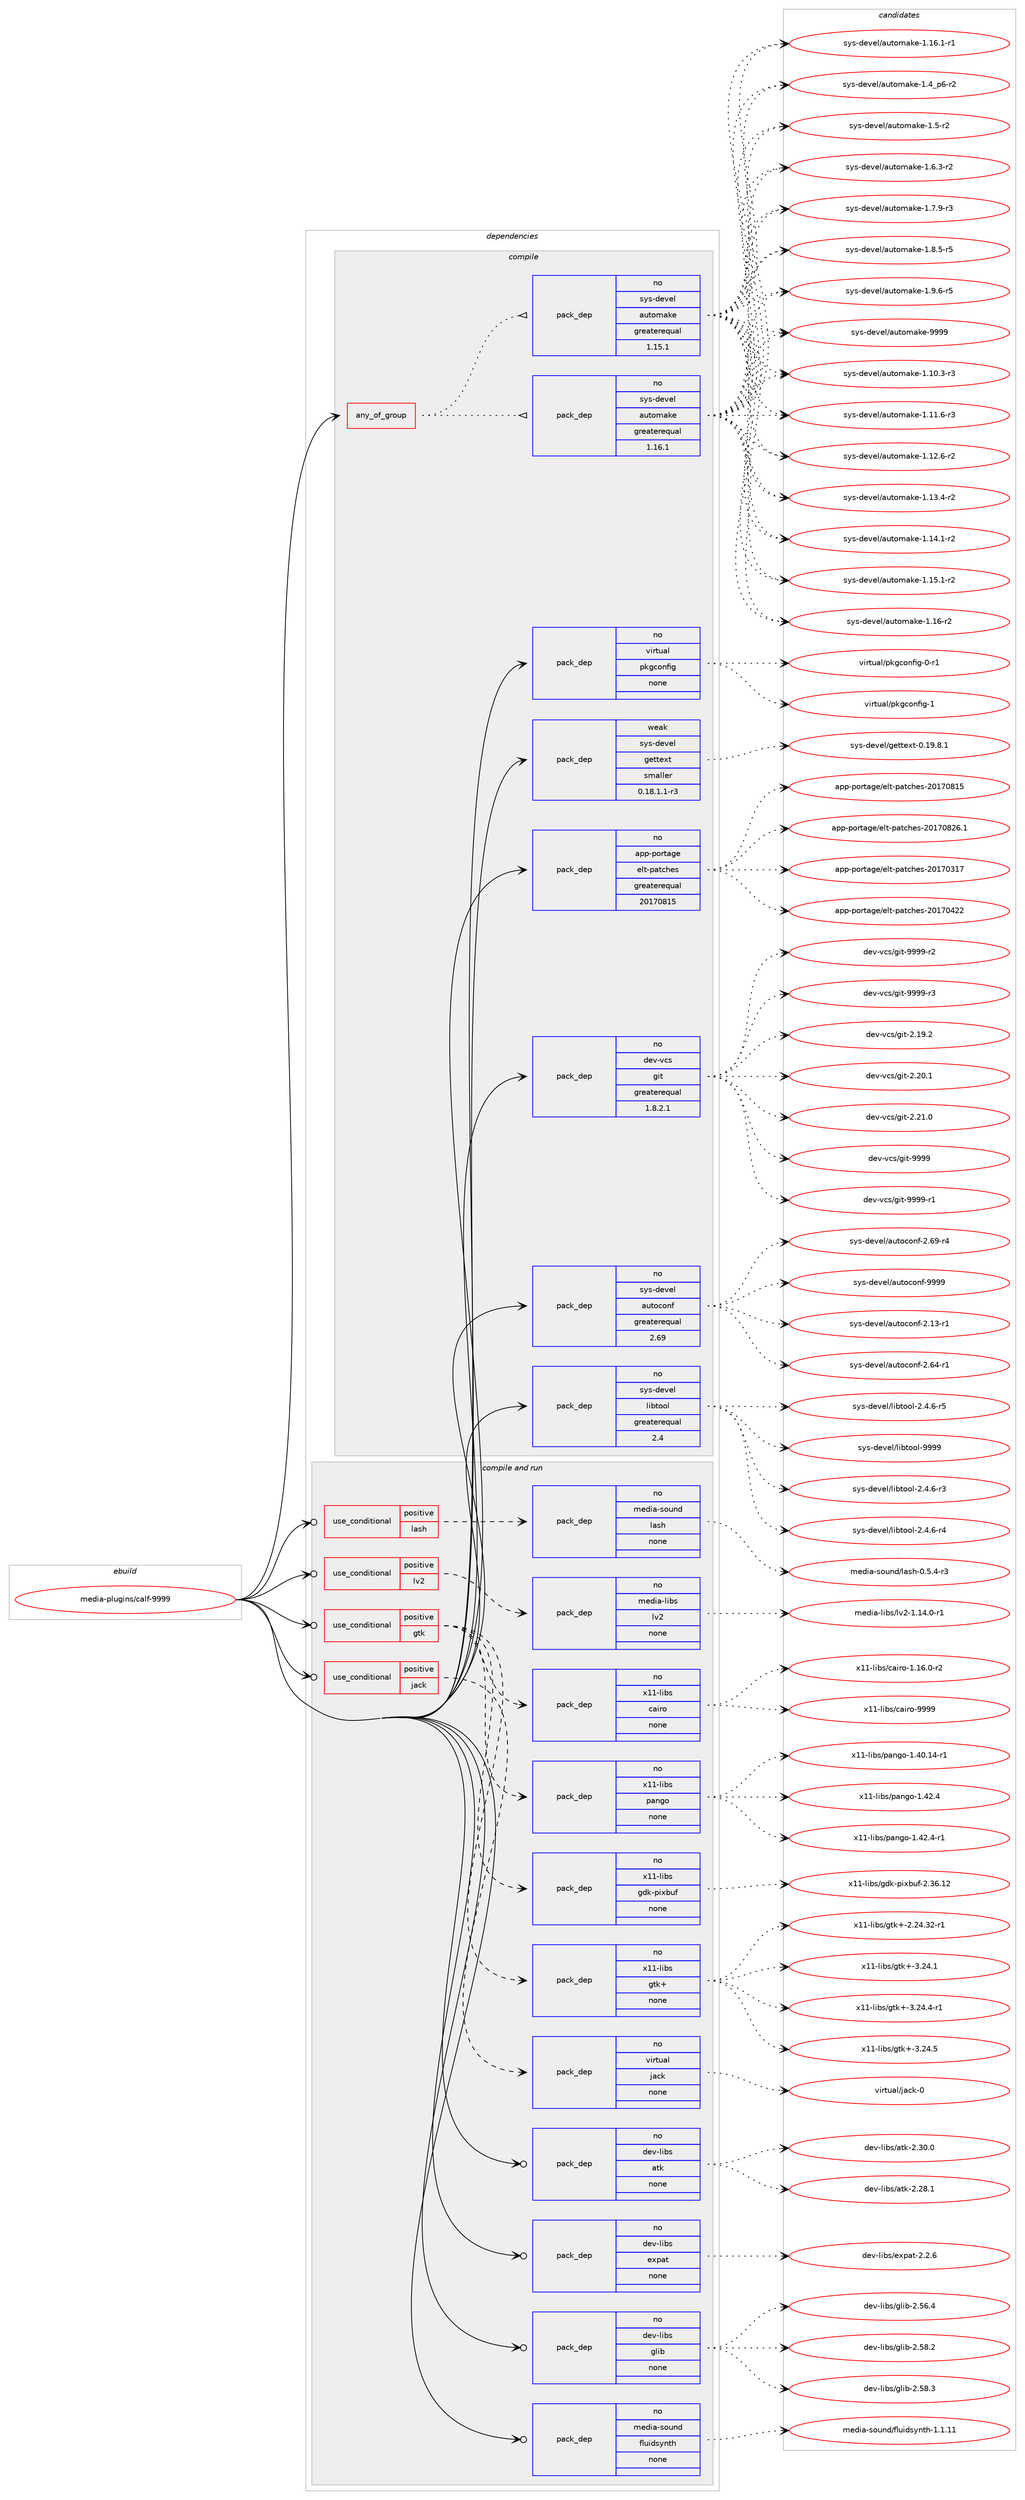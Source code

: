 digraph prolog {

# *************
# Graph options
# *************

newrank=true;
concentrate=true;
compound=true;
graph [rankdir=LR,fontname=Helvetica,fontsize=10,ranksep=1.5];#, ranksep=2.5, nodesep=0.2];
edge  [arrowhead=vee];
node  [fontname=Helvetica,fontsize=10];

# **********
# The ebuild
# **********

subgraph cluster_leftcol {
color=gray;
rank=same;
label=<<i>ebuild</i>>;
id [label="media-plugins/calf-9999", color=red, width=4, href="../media-plugins/calf-9999.svg"];
}

# ****************
# The dependencies
# ****************

subgraph cluster_midcol {
color=gray;
label=<<i>dependencies</i>>;
subgraph cluster_compile {
fillcolor="#eeeeee";
style=filled;
label=<<i>compile</i>>;
subgraph any25361 {
dependency1619616 [label=<<TABLE BORDER="0" CELLBORDER="1" CELLSPACING="0" CELLPADDING="4"><TR><TD CELLPADDING="10">any_of_group</TD></TR></TABLE>>, shape=none, color=red];subgraph pack1157192 {
dependency1619617 [label=<<TABLE BORDER="0" CELLBORDER="1" CELLSPACING="0" CELLPADDING="4" WIDTH="220"><TR><TD ROWSPAN="6" CELLPADDING="30">pack_dep</TD></TR><TR><TD WIDTH="110">no</TD></TR><TR><TD>sys-devel</TD></TR><TR><TD>automake</TD></TR><TR><TD>greaterequal</TD></TR><TR><TD>1.16.1</TD></TR></TABLE>>, shape=none, color=blue];
}
dependency1619616:e -> dependency1619617:w [weight=20,style="dotted",arrowhead="oinv"];
subgraph pack1157193 {
dependency1619618 [label=<<TABLE BORDER="0" CELLBORDER="1" CELLSPACING="0" CELLPADDING="4" WIDTH="220"><TR><TD ROWSPAN="6" CELLPADDING="30">pack_dep</TD></TR><TR><TD WIDTH="110">no</TD></TR><TR><TD>sys-devel</TD></TR><TR><TD>automake</TD></TR><TR><TD>greaterequal</TD></TR><TR><TD>1.15.1</TD></TR></TABLE>>, shape=none, color=blue];
}
dependency1619616:e -> dependency1619618:w [weight=20,style="dotted",arrowhead="oinv"];
}
id:e -> dependency1619616:w [weight=20,style="solid",arrowhead="vee"];
subgraph pack1157194 {
dependency1619619 [label=<<TABLE BORDER="0" CELLBORDER="1" CELLSPACING="0" CELLPADDING="4" WIDTH="220"><TR><TD ROWSPAN="6" CELLPADDING="30">pack_dep</TD></TR><TR><TD WIDTH="110">no</TD></TR><TR><TD>app-portage</TD></TR><TR><TD>elt-patches</TD></TR><TR><TD>greaterequal</TD></TR><TR><TD>20170815</TD></TR></TABLE>>, shape=none, color=blue];
}
id:e -> dependency1619619:w [weight=20,style="solid",arrowhead="vee"];
subgraph pack1157195 {
dependency1619620 [label=<<TABLE BORDER="0" CELLBORDER="1" CELLSPACING="0" CELLPADDING="4" WIDTH="220"><TR><TD ROWSPAN="6" CELLPADDING="30">pack_dep</TD></TR><TR><TD WIDTH="110">no</TD></TR><TR><TD>dev-vcs</TD></TR><TR><TD>git</TD></TR><TR><TD>greaterequal</TD></TR><TR><TD>1.8.2.1</TD></TR></TABLE>>, shape=none, color=blue];
}
id:e -> dependency1619620:w [weight=20,style="solid",arrowhead="vee"];
subgraph pack1157196 {
dependency1619621 [label=<<TABLE BORDER="0" CELLBORDER="1" CELLSPACING="0" CELLPADDING="4" WIDTH="220"><TR><TD ROWSPAN="6" CELLPADDING="30">pack_dep</TD></TR><TR><TD WIDTH="110">no</TD></TR><TR><TD>sys-devel</TD></TR><TR><TD>autoconf</TD></TR><TR><TD>greaterequal</TD></TR><TR><TD>2.69</TD></TR></TABLE>>, shape=none, color=blue];
}
id:e -> dependency1619621:w [weight=20,style="solid",arrowhead="vee"];
subgraph pack1157197 {
dependency1619622 [label=<<TABLE BORDER="0" CELLBORDER="1" CELLSPACING="0" CELLPADDING="4" WIDTH="220"><TR><TD ROWSPAN="6" CELLPADDING="30">pack_dep</TD></TR><TR><TD WIDTH="110">no</TD></TR><TR><TD>sys-devel</TD></TR><TR><TD>libtool</TD></TR><TR><TD>greaterequal</TD></TR><TR><TD>2.4</TD></TR></TABLE>>, shape=none, color=blue];
}
id:e -> dependency1619622:w [weight=20,style="solid",arrowhead="vee"];
subgraph pack1157198 {
dependency1619623 [label=<<TABLE BORDER="0" CELLBORDER="1" CELLSPACING="0" CELLPADDING="4" WIDTH="220"><TR><TD ROWSPAN="6" CELLPADDING="30">pack_dep</TD></TR><TR><TD WIDTH="110">no</TD></TR><TR><TD>virtual</TD></TR><TR><TD>pkgconfig</TD></TR><TR><TD>none</TD></TR><TR><TD></TD></TR></TABLE>>, shape=none, color=blue];
}
id:e -> dependency1619623:w [weight=20,style="solid",arrowhead="vee"];
subgraph pack1157199 {
dependency1619624 [label=<<TABLE BORDER="0" CELLBORDER="1" CELLSPACING="0" CELLPADDING="4" WIDTH="220"><TR><TD ROWSPAN="6" CELLPADDING="30">pack_dep</TD></TR><TR><TD WIDTH="110">weak</TD></TR><TR><TD>sys-devel</TD></TR><TR><TD>gettext</TD></TR><TR><TD>smaller</TD></TR><TR><TD>0.18.1.1-r3</TD></TR></TABLE>>, shape=none, color=blue];
}
id:e -> dependency1619624:w [weight=20,style="solid",arrowhead="vee"];
}
subgraph cluster_compileandrun {
fillcolor="#eeeeee";
style=filled;
label=<<i>compile and run</i>>;
subgraph cond436302 {
dependency1619625 [label=<<TABLE BORDER="0" CELLBORDER="1" CELLSPACING="0" CELLPADDING="4"><TR><TD ROWSPAN="3" CELLPADDING="10">use_conditional</TD></TR><TR><TD>positive</TD></TR><TR><TD>gtk</TD></TR></TABLE>>, shape=none, color=red];
subgraph pack1157200 {
dependency1619626 [label=<<TABLE BORDER="0" CELLBORDER="1" CELLSPACING="0" CELLPADDING="4" WIDTH="220"><TR><TD ROWSPAN="6" CELLPADDING="30">pack_dep</TD></TR><TR><TD WIDTH="110">no</TD></TR><TR><TD>x11-libs</TD></TR><TR><TD>cairo</TD></TR><TR><TD>none</TD></TR><TR><TD></TD></TR></TABLE>>, shape=none, color=blue];
}
dependency1619625:e -> dependency1619626:w [weight=20,style="dashed",arrowhead="vee"];
subgraph pack1157201 {
dependency1619627 [label=<<TABLE BORDER="0" CELLBORDER="1" CELLSPACING="0" CELLPADDING="4" WIDTH="220"><TR><TD ROWSPAN="6" CELLPADDING="30">pack_dep</TD></TR><TR><TD WIDTH="110">no</TD></TR><TR><TD>x11-libs</TD></TR><TR><TD>gtk+</TD></TR><TR><TD>none</TD></TR><TR><TD></TD></TR></TABLE>>, shape=none, color=blue];
}
dependency1619625:e -> dependency1619627:w [weight=20,style="dashed",arrowhead="vee"];
subgraph pack1157202 {
dependency1619628 [label=<<TABLE BORDER="0" CELLBORDER="1" CELLSPACING="0" CELLPADDING="4" WIDTH="220"><TR><TD ROWSPAN="6" CELLPADDING="30">pack_dep</TD></TR><TR><TD WIDTH="110">no</TD></TR><TR><TD>x11-libs</TD></TR><TR><TD>gdk-pixbuf</TD></TR><TR><TD>none</TD></TR><TR><TD></TD></TR></TABLE>>, shape=none, color=blue];
}
dependency1619625:e -> dependency1619628:w [weight=20,style="dashed",arrowhead="vee"];
subgraph pack1157203 {
dependency1619629 [label=<<TABLE BORDER="0" CELLBORDER="1" CELLSPACING="0" CELLPADDING="4" WIDTH="220"><TR><TD ROWSPAN="6" CELLPADDING="30">pack_dep</TD></TR><TR><TD WIDTH="110">no</TD></TR><TR><TD>x11-libs</TD></TR><TR><TD>pango</TD></TR><TR><TD>none</TD></TR><TR><TD></TD></TR></TABLE>>, shape=none, color=blue];
}
dependency1619625:e -> dependency1619629:w [weight=20,style="dashed",arrowhead="vee"];
}
id:e -> dependency1619625:w [weight=20,style="solid",arrowhead="odotvee"];
subgraph cond436303 {
dependency1619630 [label=<<TABLE BORDER="0" CELLBORDER="1" CELLSPACING="0" CELLPADDING="4"><TR><TD ROWSPAN="3" CELLPADDING="10">use_conditional</TD></TR><TR><TD>positive</TD></TR><TR><TD>jack</TD></TR></TABLE>>, shape=none, color=red];
subgraph pack1157204 {
dependency1619631 [label=<<TABLE BORDER="0" CELLBORDER="1" CELLSPACING="0" CELLPADDING="4" WIDTH="220"><TR><TD ROWSPAN="6" CELLPADDING="30">pack_dep</TD></TR><TR><TD WIDTH="110">no</TD></TR><TR><TD>virtual</TD></TR><TR><TD>jack</TD></TR><TR><TD>none</TD></TR><TR><TD></TD></TR></TABLE>>, shape=none, color=blue];
}
dependency1619630:e -> dependency1619631:w [weight=20,style="dashed",arrowhead="vee"];
}
id:e -> dependency1619630:w [weight=20,style="solid",arrowhead="odotvee"];
subgraph cond436304 {
dependency1619632 [label=<<TABLE BORDER="0" CELLBORDER="1" CELLSPACING="0" CELLPADDING="4"><TR><TD ROWSPAN="3" CELLPADDING="10">use_conditional</TD></TR><TR><TD>positive</TD></TR><TR><TD>lash</TD></TR></TABLE>>, shape=none, color=red];
subgraph pack1157205 {
dependency1619633 [label=<<TABLE BORDER="0" CELLBORDER="1" CELLSPACING="0" CELLPADDING="4" WIDTH="220"><TR><TD ROWSPAN="6" CELLPADDING="30">pack_dep</TD></TR><TR><TD WIDTH="110">no</TD></TR><TR><TD>media-sound</TD></TR><TR><TD>lash</TD></TR><TR><TD>none</TD></TR><TR><TD></TD></TR></TABLE>>, shape=none, color=blue];
}
dependency1619632:e -> dependency1619633:w [weight=20,style="dashed",arrowhead="vee"];
}
id:e -> dependency1619632:w [weight=20,style="solid",arrowhead="odotvee"];
subgraph cond436305 {
dependency1619634 [label=<<TABLE BORDER="0" CELLBORDER="1" CELLSPACING="0" CELLPADDING="4"><TR><TD ROWSPAN="3" CELLPADDING="10">use_conditional</TD></TR><TR><TD>positive</TD></TR><TR><TD>lv2</TD></TR></TABLE>>, shape=none, color=red];
subgraph pack1157206 {
dependency1619635 [label=<<TABLE BORDER="0" CELLBORDER="1" CELLSPACING="0" CELLPADDING="4" WIDTH="220"><TR><TD ROWSPAN="6" CELLPADDING="30">pack_dep</TD></TR><TR><TD WIDTH="110">no</TD></TR><TR><TD>media-libs</TD></TR><TR><TD>lv2</TD></TR><TR><TD>none</TD></TR><TR><TD></TD></TR></TABLE>>, shape=none, color=blue];
}
dependency1619634:e -> dependency1619635:w [weight=20,style="dashed",arrowhead="vee"];
}
id:e -> dependency1619634:w [weight=20,style="solid",arrowhead="odotvee"];
subgraph pack1157207 {
dependency1619636 [label=<<TABLE BORDER="0" CELLBORDER="1" CELLSPACING="0" CELLPADDING="4" WIDTH="220"><TR><TD ROWSPAN="6" CELLPADDING="30">pack_dep</TD></TR><TR><TD WIDTH="110">no</TD></TR><TR><TD>dev-libs</TD></TR><TR><TD>atk</TD></TR><TR><TD>none</TD></TR><TR><TD></TD></TR></TABLE>>, shape=none, color=blue];
}
id:e -> dependency1619636:w [weight=20,style="solid",arrowhead="odotvee"];
subgraph pack1157208 {
dependency1619637 [label=<<TABLE BORDER="0" CELLBORDER="1" CELLSPACING="0" CELLPADDING="4" WIDTH="220"><TR><TD ROWSPAN="6" CELLPADDING="30">pack_dep</TD></TR><TR><TD WIDTH="110">no</TD></TR><TR><TD>dev-libs</TD></TR><TR><TD>expat</TD></TR><TR><TD>none</TD></TR><TR><TD></TD></TR></TABLE>>, shape=none, color=blue];
}
id:e -> dependency1619637:w [weight=20,style="solid",arrowhead="odotvee"];
subgraph pack1157209 {
dependency1619638 [label=<<TABLE BORDER="0" CELLBORDER="1" CELLSPACING="0" CELLPADDING="4" WIDTH="220"><TR><TD ROWSPAN="6" CELLPADDING="30">pack_dep</TD></TR><TR><TD WIDTH="110">no</TD></TR><TR><TD>dev-libs</TD></TR><TR><TD>glib</TD></TR><TR><TD>none</TD></TR><TR><TD></TD></TR></TABLE>>, shape=none, color=blue];
}
id:e -> dependency1619638:w [weight=20,style="solid",arrowhead="odotvee"];
subgraph pack1157210 {
dependency1619639 [label=<<TABLE BORDER="0" CELLBORDER="1" CELLSPACING="0" CELLPADDING="4" WIDTH="220"><TR><TD ROWSPAN="6" CELLPADDING="30">pack_dep</TD></TR><TR><TD WIDTH="110">no</TD></TR><TR><TD>media-sound</TD></TR><TR><TD>fluidsynth</TD></TR><TR><TD>none</TD></TR><TR><TD></TD></TR></TABLE>>, shape=none, color=blue];
}
id:e -> dependency1619639:w [weight=20,style="solid",arrowhead="odotvee"];
}
subgraph cluster_run {
fillcolor="#eeeeee";
style=filled;
label=<<i>run</i>>;
}
}

# **************
# The candidates
# **************

subgraph cluster_choices {
rank=same;
color=gray;
label=<<i>candidates</i>>;

subgraph choice1157192 {
color=black;
nodesep=1;
choice11512111545100101118101108479711711611110997107101454946494846514511451 [label="sys-devel/automake-1.10.3-r3", color=red, width=4,href="../sys-devel/automake-1.10.3-r3.svg"];
choice11512111545100101118101108479711711611110997107101454946494946544511451 [label="sys-devel/automake-1.11.6-r3", color=red, width=4,href="../sys-devel/automake-1.11.6-r3.svg"];
choice11512111545100101118101108479711711611110997107101454946495046544511450 [label="sys-devel/automake-1.12.6-r2", color=red, width=4,href="../sys-devel/automake-1.12.6-r2.svg"];
choice11512111545100101118101108479711711611110997107101454946495146524511450 [label="sys-devel/automake-1.13.4-r2", color=red, width=4,href="../sys-devel/automake-1.13.4-r2.svg"];
choice11512111545100101118101108479711711611110997107101454946495246494511450 [label="sys-devel/automake-1.14.1-r2", color=red, width=4,href="../sys-devel/automake-1.14.1-r2.svg"];
choice11512111545100101118101108479711711611110997107101454946495346494511450 [label="sys-devel/automake-1.15.1-r2", color=red, width=4,href="../sys-devel/automake-1.15.1-r2.svg"];
choice1151211154510010111810110847971171161111099710710145494649544511450 [label="sys-devel/automake-1.16-r2", color=red, width=4,href="../sys-devel/automake-1.16-r2.svg"];
choice11512111545100101118101108479711711611110997107101454946495446494511449 [label="sys-devel/automake-1.16.1-r1", color=red, width=4,href="../sys-devel/automake-1.16.1-r1.svg"];
choice115121115451001011181011084797117116111109971071014549465295112544511450 [label="sys-devel/automake-1.4_p6-r2", color=red, width=4,href="../sys-devel/automake-1.4_p6-r2.svg"];
choice11512111545100101118101108479711711611110997107101454946534511450 [label="sys-devel/automake-1.5-r2", color=red, width=4,href="../sys-devel/automake-1.5-r2.svg"];
choice115121115451001011181011084797117116111109971071014549465446514511450 [label="sys-devel/automake-1.6.3-r2", color=red, width=4,href="../sys-devel/automake-1.6.3-r2.svg"];
choice115121115451001011181011084797117116111109971071014549465546574511451 [label="sys-devel/automake-1.7.9-r3", color=red, width=4,href="../sys-devel/automake-1.7.9-r3.svg"];
choice115121115451001011181011084797117116111109971071014549465646534511453 [label="sys-devel/automake-1.8.5-r5", color=red, width=4,href="../sys-devel/automake-1.8.5-r5.svg"];
choice115121115451001011181011084797117116111109971071014549465746544511453 [label="sys-devel/automake-1.9.6-r5", color=red, width=4,href="../sys-devel/automake-1.9.6-r5.svg"];
choice115121115451001011181011084797117116111109971071014557575757 [label="sys-devel/automake-9999", color=red, width=4,href="../sys-devel/automake-9999.svg"];
dependency1619617:e -> choice11512111545100101118101108479711711611110997107101454946494846514511451:w [style=dotted,weight="100"];
dependency1619617:e -> choice11512111545100101118101108479711711611110997107101454946494946544511451:w [style=dotted,weight="100"];
dependency1619617:e -> choice11512111545100101118101108479711711611110997107101454946495046544511450:w [style=dotted,weight="100"];
dependency1619617:e -> choice11512111545100101118101108479711711611110997107101454946495146524511450:w [style=dotted,weight="100"];
dependency1619617:e -> choice11512111545100101118101108479711711611110997107101454946495246494511450:w [style=dotted,weight="100"];
dependency1619617:e -> choice11512111545100101118101108479711711611110997107101454946495346494511450:w [style=dotted,weight="100"];
dependency1619617:e -> choice1151211154510010111810110847971171161111099710710145494649544511450:w [style=dotted,weight="100"];
dependency1619617:e -> choice11512111545100101118101108479711711611110997107101454946495446494511449:w [style=dotted,weight="100"];
dependency1619617:e -> choice115121115451001011181011084797117116111109971071014549465295112544511450:w [style=dotted,weight="100"];
dependency1619617:e -> choice11512111545100101118101108479711711611110997107101454946534511450:w [style=dotted,weight="100"];
dependency1619617:e -> choice115121115451001011181011084797117116111109971071014549465446514511450:w [style=dotted,weight="100"];
dependency1619617:e -> choice115121115451001011181011084797117116111109971071014549465546574511451:w [style=dotted,weight="100"];
dependency1619617:e -> choice115121115451001011181011084797117116111109971071014549465646534511453:w [style=dotted,weight="100"];
dependency1619617:e -> choice115121115451001011181011084797117116111109971071014549465746544511453:w [style=dotted,weight="100"];
dependency1619617:e -> choice115121115451001011181011084797117116111109971071014557575757:w [style=dotted,weight="100"];
}
subgraph choice1157193 {
color=black;
nodesep=1;
choice11512111545100101118101108479711711611110997107101454946494846514511451 [label="sys-devel/automake-1.10.3-r3", color=red, width=4,href="../sys-devel/automake-1.10.3-r3.svg"];
choice11512111545100101118101108479711711611110997107101454946494946544511451 [label="sys-devel/automake-1.11.6-r3", color=red, width=4,href="../sys-devel/automake-1.11.6-r3.svg"];
choice11512111545100101118101108479711711611110997107101454946495046544511450 [label="sys-devel/automake-1.12.6-r2", color=red, width=4,href="../sys-devel/automake-1.12.6-r2.svg"];
choice11512111545100101118101108479711711611110997107101454946495146524511450 [label="sys-devel/automake-1.13.4-r2", color=red, width=4,href="../sys-devel/automake-1.13.4-r2.svg"];
choice11512111545100101118101108479711711611110997107101454946495246494511450 [label="sys-devel/automake-1.14.1-r2", color=red, width=4,href="../sys-devel/automake-1.14.1-r2.svg"];
choice11512111545100101118101108479711711611110997107101454946495346494511450 [label="sys-devel/automake-1.15.1-r2", color=red, width=4,href="../sys-devel/automake-1.15.1-r2.svg"];
choice1151211154510010111810110847971171161111099710710145494649544511450 [label="sys-devel/automake-1.16-r2", color=red, width=4,href="../sys-devel/automake-1.16-r2.svg"];
choice11512111545100101118101108479711711611110997107101454946495446494511449 [label="sys-devel/automake-1.16.1-r1", color=red, width=4,href="../sys-devel/automake-1.16.1-r1.svg"];
choice115121115451001011181011084797117116111109971071014549465295112544511450 [label="sys-devel/automake-1.4_p6-r2", color=red, width=4,href="../sys-devel/automake-1.4_p6-r2.svg"];
choice11512111545100101118101108479711711611110997107101454946534511450 [label="sys-devel/automake-1.5-r2", color=red, width=4,href="../sys-devel/automake-1.5-r2.svg"];
choice115121115451001011181011084797117116111109971071014549465446514511450 [label="sys-devel/automake-1.6.3-r2", color=red, width=4,href="../sys-devel/automake-1.6.3-r2.svg"];
choice115121115451001011181011084797117116111109971071014549465546574511451 [label="sys-devel/automake-1.7.9-r3", color=red, width=4,href="../sys-devel/automake-1.7.9-r3.svg"];
choice115121115451001011181011084797117116111109971071014549465646534511453 [label="sys-devel/automake-1.8.5-r5", color=red, width=4,href="../sys-devel/automake-1.8.5-r5.svg"];
choice115121115451001011181011084797117116111109971071014549465746544511453 [label="sys-devel/automake-1.9.6-r5", color=red, width=4,href="../sys-devel/automake-1.9.6-r5.svg"];
choice115121115451001011181011084797117116111109971071014557575757 [label="sys-devel/automake-9999", color=red, width=4,href="../sys-devel/automake-9999.svg"];
dependency1619618:e -> choice11512111545100101118101108479711711611110997107101454946494846514511451:w [style=dotted,weight="100"];
dependency1619618:e -> choice11512111545100101118101108479711711611110997107101454946494946544511451:w [style=dotted,weight="100"];
dependency1619618:e -> choice11512111545100101118101108479711711611110997107101454946495046544511450:w [style=dotted,weight="100"];
dependency1619618:e -> choice11512111545100101118101108479711711611110997107101454946495146524511450:w [style=dotted,weight="100"];
dependency1619618:e -> choice11512111545100101118101108479711711611110997107101454946495246494511450:w [style=dotted,weight="100"];
dependency1619618:e -> choice11512111545100101118101108479711711611110997107101454946495346494511450:w [style=dotted,weight="100"];
dependency1619618:e -> choice1151211154510010111810110847971171161111099710710145494649544511450:w [style=dotted,weight="100"];
dependency1619618:e -> choice11512111545100101118101108479711711611110997107101454946495446494511449:w [style=dotted,weight="100"];
dependency1619618:e -> choice115121115451001011181011084797117116111109971071014549465295112544511450:w [style=dotted,weight="100"];
dependency1619618:e -> choice11512111545100101118101108479711711611110997107101454946534511450:w [style=dotted,weight="100"];
dependency1619618:e -> choice115121115451001011181011084797117116111109971071014549465446514511450:w [style=dotted,weight="100"];
dependency1619618:e -> choice115121115451001011181011084797117116111109971071014549465546574511451:w [style=dotted,weight="100"];
dependency1619618:e -> choice115121115451001011181011084797117116111109971071014549465646534511453:w [style=dotted,weight="100"];
dependency1619618:e -> choice115121115451001011181011084797117116111109971071014549465746544511453:w [style=dotted,weight="100"];
dependency1619618:e -> choice115121115451001011181011084797117116111109971071014557575757:w [style=dotted,weight="100"];
}
subgraph choice1157194 {
color=black;
nodesep=1;
choice97112112451121111141169710310147101108116451129711699104101115455048495548514955 [label="app-portage/elt-patches-20170317", color=red, width=4,href="../app-portage/elt-patches-20170317.svg"];
choice97112112451121111141169710310147101108116451129711699104101115455048495548525050 [label="app-portage/elt-patches-20170422", color=red, width=4,href="../app-portage/elt-patches-20170422.svg"];
choice97112112451121111141169710310147101108116451129711699104101115455048495548564953 [label="app-portage/elt-patches-20170815", color=red, width=4,href="../app-portage/elt-patches-20170815.svg"];
choice971121124511211111411697103101471011081164511297116991041011154550484955485650544649 [label="app-portage/elt-patches-20170826.1", color=red, width=4,href="../app-portage/elt-patches-20170826.1.svg"];
dependency1619619:e -> choice97112112451121111141169710310147101108116451129711699104101115455048495548514955:w [style=dotted,weight="100"];
dependency1619619:e -> choice97112112451121111141169710310147101108116451129711699104101115455048495548525050:w [style=dotted,weight="100"];
dependency1619619:e -> choice97112112451121111141169710310147101108116451129711699104101115455048495548564953:w [style=dotted,weight="100"];
dependency1619619:e -> choice971121124511211111411697103101471011081164511297116991041011154550484955485650544649:w [style=dotted,weight="100"];
}
subgraph choice1157195 {
color=black;
nodesep=1;
choice10010111845118991154710310511645504649574650 [label="dev-vcs/git-2.19.2", color=red, width=4,href="../dev-vcs/git-2.19.2.svg"];
choice10010111845118991154710310511645504650484649 [label="dev-vcs/git-2.20.1", color=red, width=4,href="../dev-vcs/git-2.20.1.svg"];
choice10010111845118991154710310511645504650494648 [label="dev-vcs/git-2.21.0", color=red, width=4,href="../dev-vcs/git-2.21.0.svg"];
choice1001011184511899115471031051164557575757 [label="dev-vcs/git-9999", color=red, width=4,href="../dev-vcs/git-9999.svg"];
choice10010111845118991154710310511645575757574511449 [label="dev-vcs/git-9999-r1", color=red, width=4,href="../dev-vcs/git-9999-r1.svg"];
choice10010111845118991154710310511645575757574511450 [label="dev-vcs/git-9999-r2", color=red, width=4,href="../dev-vcs/git-9999-r2.svg"];
choice10010111845118991154710310511645575757574511451 [label="dev-vcs/git-9999-r3", color=red, width=4,href="../dev-vcs/git-9999-r3.svg"];
dependency1619620:e -> choice10010111845118991154710310511645504649574650:w [style=dotted,weight="100"];
dependency1619620:e -> choice10010111845118991154710310511645504650484649:w [style=dotted,weight="100"];
dependency1619620:e -> choice10010111845118991154710310511645504650494648:w [style=dotted,weight="100"];
dependency1619620:e -> choice1001011184511899115471031051164557575757:w [style=dotted,weight="100"];
dependency1619620:e -> choice10010111845118991154710310511645575757574511449:w [style=dotted,weight="100"];
dependency1619620:e -> choice10010111845118991154710310511645575757574511450:w [style=dotted,weight="100"];
dependency1619620:e -> choice10010111845118991154710310511645575757574511451:w [style=dotted,weight="100"];
}
subgraph choice1157196 {
color=black;
nodesep=1;
choice1151211154510010111810110847971171161119911111010245504649514511449 [label="sys-devel/autoconf-2.13-r1", color=red, width=4,href="../sys-devel/autoconf-2.13-r1.svg"];
choice1151211154510010111810110847971171161119911111010245504654524511449 [label="sys-devel/autoconf-2.64-r1", color=red, width=4,href="../sys-devel/autoconf-2.64-r1.svg"];
choice1151211154510010111810110847971171161119911111010245504654574511452 [label="sys-devel/autoconf-2.69-r4", color=red, width=4,href="../sys-devel/autoconf-2.69-r4.svg"];
choice115121115451001011181011084797117116111991111101024557575757 [label="sys-devel/autoconf-9999", color=red, width=4,href="../sys-devel/autoconf-9999.svg"];
dependency1619621:e -> choice1151211154510010111810110847971171161119911111010245504649514511449:w [style=dotted,weight="100"];
dependency1619621:e -> choice1151211154510010111810110847971171161119911111010245504654524511449:w [style=dotted,weight="100"];
dependency1619621:e -> choice1151211154510010111810110847971171161119911111010245504654574511452:w [style=dotted,weight="100"];
dependency1619621:e -> choice115121115451001011181011084797117116111991111101024557575757:w [style=dotted,weight="100"];
}
subgraph choice1157197 {
color=black;
nodesep=1;
choice1151211154510010111810110847108105981161111111084550465246544511451 [label="sys-devel/libtool-2.4.6-r3", color=red, width=4,href="../sys-devel/libtool-2.4.6-r3.svg"];
choice1151211154510010111810110847108105981161111111084550465246544511452 [label="sys-devel/libtool-2.4.6-r4", color=red, width=4,href="../sys-devel/libtool-2.4.6-r4.svg"];
choice1151211154510010111810110847108105981161111111084550465246544511453 [label="sys-devel/libtool-2.4.6-r5", color=red, width=4,href="../sys-devel/libtool-2.4.6-r5.svg"];
choice1151211154510010111810110847108105981161111111084557575757 [label="sys-devel/libtool-9999", color=red, width=4,href="../sys-devel/libtool-9999.svg"];
dependency1619622:e -> choice1151211154510010111810110847108105981161111111084550465246544511451:w [style=dotted,weight="100"];
dependency1619622:e -> choice1151211154510010111810110847108105981161111111084550465246544511452:w [style=dotted,weight="100"];
dependency1619622:e -> choice1151211154510010111810110847108105981161111111084550465246544511453:w [style=dotted,weight="100"];
dependency1619622:e -> choice1151211154510010111810110847108105981161111111084557575757:w [style=dotted,weight="100"];
}
subgraph choice1157198 {
color=black;
nodesep=1;
choice11810511411611797108471121071039911111010210510345484511449 [label="virtual/pkgconfig-0-r1", color=red, width=4,href="../virtual/pkgconfig-0-r1.svg"];
choice1181051141161179710847112107103991111101021051034549 [label="virtual/pkgconfig-1", color=red, width=4,href="../virtual/pkgconfig-1.svg"];
dependency1619623:e -> choice11810511411611797108471121071039911111010210510345484511449:w [style=dotted,weight="100"];
dependency1619623:e -> choice1181051141161179710847112107103991111101021051034549:w [style=dotted,weight="100"];
}
subgraph choice1157199 {
color=black;
nodesep=1;
choice1151211154510010111810110847103101116116101120116454846495746564649 [label="sys-devel/gettext-0.19.8.1", color=red, width=4,href="../sys-devel/gettext-0.19.8.1.svg"];
dependency1619624:e -> choice1151211154510010111810110847103101116116101120116454846495746564649:w [style=dotted,weight="100"];
}
subgraph choice1157200 {
color=black;
nodesep=1;
choice12049494510810598115479997105114111454946495446484511450 [label="x11-libs/cairo-1.16.0-r2", color=red, width=4,href="../x11-libs/cairo-1.16.0-r2.svg"];
choice120494945108105981154799971051141114557575757 [label="x11-libs/cairo-9999", color=red, width=4,href="../x11-libs/cairo-9999.svg"];
dependency1619626:e -> choice12049494510810598115479997105114111454946495446484511450:w [style=dotted,weight="100"];
dependency1619626:e -> choice120494945108105981154799971051141114557575757:w [style=dotted,weight="100"];
}
subgraph choice1157201 {
color=black;
nodesep=1;
choice12049494510810598115471031161074345504650524651504511449 [label="x11-libs/gtk+-2.24.32-r1", color=red, width=4,href="../x11-libs/gtk+-2.24.32-r1.svg"];
choice12049494510810598115471031161074345514650524649 [label="x11-libs/gtk+-3.24.1", color=red, width=4,href="../x11-libs/gtk+-3.24.1.svg"];
choice120494945108105981154710311610743455146505246524511449 [label="x11-libs/gtk+-3.24.4-r1", color=red, width=4,href="../x11-libs/gtk+-3.24.4-r1.svg"];
choice12049494510810598115471031161074345514650524653 [label="x11-libs/gtk+-3.24.5", color=red, width=4,href="../x11-libs/gtk+-3.24.5.svg"];
dependency1619627:e -> choice12049494510810598115471031161074345504650524651504511449:w [style=dotted,weight="100"];
dependency1619627:e -> choice12049494510810598115471031161074345514650524649:w [style=dotted,weight="100"];
dependency1619627:e -> choice120494945108105981154710311610743455146505246524511449:w [style=dotted,weight="100"];
dependency1619627:e -> choice12049494510810598115471031161074345514650524653:w [style=dotted,weight="100"];
}
subgraph choice1157202 {
color=black;
nodesep=1;
choice120494945108105981154710310010745112105120981171024550465154464950 [label="x11-libs/gdk-pixbuf-2.36.12", color=red, width=4,href="../x11-libs/gdk-pixbuf-2.36.12.svg"];
dependency1619628:e -> choice120494945108105981154710310010745112105120981171024550465154464950:w [style=dotted,weight="100"];
}
subgraph choice1157203 {
color=black;
nodesep=1;
choice12049494510810598115471129711010311145494652484649524511449 [label="x11-libs/pango-1.40.14-r1", color=red, width=4,href="../x11-libs/pango-1.40.14-r1.svg"];
choice12049494510810598115471129711010311145494652504652 [label="x11-libs/pango-1.42.4", color=red, width=4,href="../x11-libs/pango-1.42.4.svg"];
choice120494945108105981154711297110103111454946525046524511449 [label="x11-libs/pango-1.42.4-r1", color=red, width=4,href="../x11-libs/pango-1.42.4-r1.svg"];
dependency1619629:e -> choice12049494510810598115471129711010311145494652484649524511449:w [style=dotted,weight="100"];
dependency1619629:e -> choice12049494510810598115471129711010311145494652504652:w [style=dotted,weight="100"];
dependency1619629:e -> choice120494945108105981154711297110103111454946525046524511449:w [style=dotted,weight="100"];
}
subgraph choice1157204 {
color=black;
nodesep=1;
choice118105114116117971084710697991074548 [label="virtual/jack-0", color=red, width=4,href="../virtual/jack-0.svg"];
dependency1619631:e -> choice118105114116117971084710697991074548:w [style=dotted,weight="100"];
}
subgraph choice1157205 {
color=black;
nodesep=1;
choice109101100105974511511111711010047108971151044548465346524511451 [label="media-sound/lash-0.5.4-r3", color=red, width=4,href="../media-sound/lash-0.5.4-r3.svg"];
dependency1619633:e -> choice109101100105974511511111711010047108971151044548465346524511451:w [style=dotted,weight="100"];
}
subgraph choice1157206 {
color=black;
nodesep=1;
choice1091011001059745108105981154710811850454946495246484511449 [label="media-libs/lv2-1.14.0-r1", color=red, width=4,href="../media-libs/lv2-1.14.0-r1.svg"];
dependency1619635:e -> choice1091011001059745108105981154710811850454946495246484511449:w [style=dotted,weight="100"];
}
subgraph choice1157207 {
color=black;
nodesep=1;
choice1001011184510810598115479711610745504650564649 [label="dev-libs/atk-2.28.1", color=red, width=4,href="../dev-libs/atk-2.28.1.svg"];
choice1001011184510810598115479711610745504651484648 [label="dev-libs/atk-2.30.0", color=red, width=4,href="../dev-libs/atk-2.30.0.svg"];
dependency1619636:e -> choice1001011184510810598115479711610745504650564649:w [style=dotted,weight="100"];
dependency1619636:e -> choice1001011184510810598115479711610745504651484648:w [style=dotted,weight="100"];
}
subgraph choice1157208 {
color=black;
nodesep=1;
choice10010111845108105981154710112011297116455046504654 [label="dev-libs/expat-2.2.6", color=red, width=4,href="../dev-libs/expat-2.2.6.svg"];
dependency1619637:e -> choice10010111845108105981154710112011297116455046504654:w [style=dotted,weight="100"];
}
subgraph choice1157209 {
color=black;
nodesep=1;
choice1001011184510810598115471031081059845504653544652 [label="dev-libs/glib-2.56.4", color=red, width=4,href="../dev-libs/glib-2.56.4.svg"];
choice1001011184510810598115471031081059845504653564650 [label="dev-libs/glib-2.58.2", color=red, width=4,href="../dev-libs/glib-2.58.2.svg"];
choice1001011184510810598115471031081059845504653564651 [label="dev-libs/glib-2.58.3", color=red, width=4,href="../dev-libs/glib-2.58.3.svg"];
dependency1619638:e -> choice1001011184510810598115471031081059845504653544652:w [style=dotted,weight="100"];
dependency1619638:e -> choice1001011184510810598115471031081059845504653564650:w [style=dotted,weight="100"];
dependency1619638:e -> choice1001011184510810598115471031081059845504653564651:w [style=dotted,weight="100"];
}
subgraph choice1157210 {
color=black;
nodesep=1;
choice10910110010597451151111171101004710210811710510011512111011610445494649464949 [label="media-sound/fluidsynth-1.1.11", color=red, width=4,href="../media-sound/fluidsynth-1.1.11.svg"];
dependency1619639:e -> choice10910110010597451151111171101004710210811710510011512111011610445494649464949:w [style=dotted,weight="100"];
}
}

}
